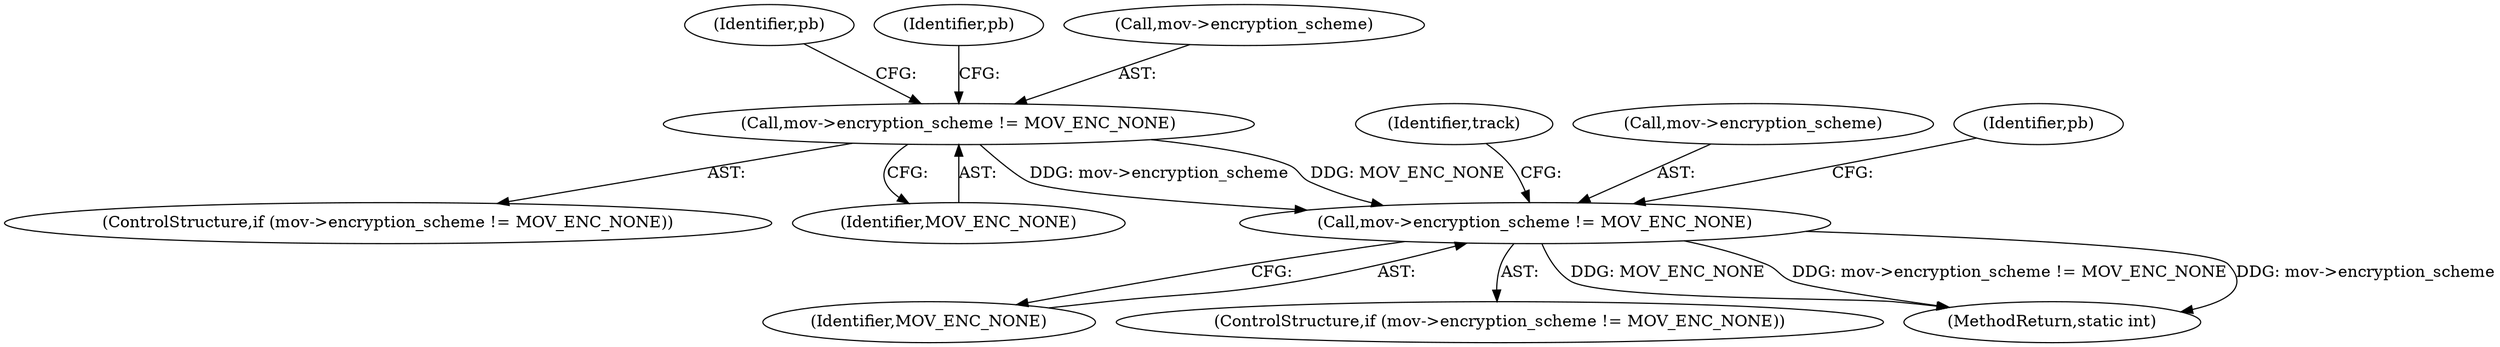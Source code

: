 digraph "0_FFmpeg_fa19fbcf712a6a6cc5a5cfdc3254a97b9bce6582@API" {
"1000744" [label="(Call,mov->encryption_scheme != MOV_ENC_NONE)"];
"1000220" [label="(Call,mov->encryption_scheme != MOV_ENC_NONE)"];
"1000219" [label="(ControlStructure,if (mov->encryption_scheme != MOV_ENC_NONE))"];
"1000220" [label="(Call,mov->encryption_scheme != MOV_ENC_NONE)"];
"1000224" [label="(Identifier,MOV_ENC_NONE)"];
"1000227" [label="(Identifier,pb)"];
"1000744" [label="(Call,mov->encryption_scheme != MOV_ENC_NONE)"];
"1000751" [label="(Identifier,track)"];
"1000748" [label="(Identifier,MOV_ENC_NONE)"];
"1000745" [label="(Call,mov->encryption_scheme)"];
"1000743" [label="(ControlStructure,if (mov->encryption_scheme != MOV_ENC_NONE))"];
"1000758" [label="(Identifier,pb)"];
"1000232" [label="(Identifier,pb)"];
"1000760" [label="(MethodReturn,static int)"];
"1000221" [label="(Call,mov->encryption_scheme)"];
"1000744" -> "1000743"  [label="AST: "];
"1000744" -> "1000748"  [label="CFG: "];
"1000745" -> "1000744"  [label="AST: "];
"1000748" -> "1000744"  [label="AST: "];
"1000751" -> "1000744"  [label="CFG: "];
"1000758" -> "1000744"  [label="CFG: "];
"1000744" -> "1000760"  [label="DDG: MOV_ENC_NONE"];
"1000744" -> "1000760"  [label="DDG: mov->encryption_scheme != MOV_ENC_NONE"];
"1000744" -> "1000760"  [label="DDG: mov->encryption_scheme"];
"1000220" -> "1000744"  [label="DDG: mov->encryption_scheme"];
"1000220" -> "1000744"  [label="DDG: MOV_ENC_NONE"];
"1000220" -> "1000219"  [label="AST: "];
"1000220" -> "1000224"  [label="CFG: "];
"1000221" -> "1000220"  [label="AST: "];
"1000224" -> "1000220"  [label="AST: "];
"1000227" -> "1000220"  [label="CFG: "];
"1000232" -> "1000220"  [label="CFG: "];
}
